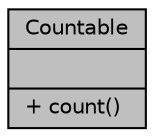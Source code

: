 digraph "Countable"
{
  edge [fontname="Helvetica",fontsize="10",labelfontname="Helvetica",labelfontsize="10"];
  node [fontname="Helvetica",fontsize="10",shape=record];
  Node1 [label="{Countable\n||+ count()\l}",height=0.2,width=0.4,color="black", fillcolor="grey75", style="filled" fontcolor="black"];
}
